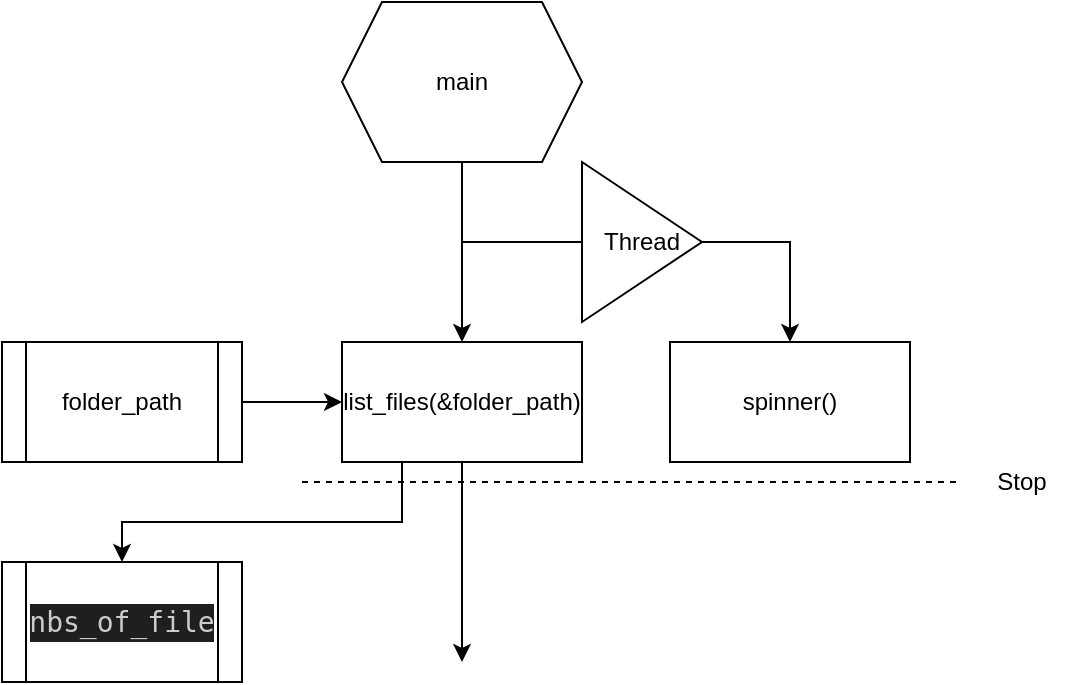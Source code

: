 <mxfile version="21.6.5" type="device">
  <diagram name="Page-1" id="t22ChGSzWdx-uK1gvFWy">
    <mxGraphModel dx="683" dy="401" grid="1" gridSize="10" guides="1" tooltips="1" connect="1" arrows="1" fold="1" page="1" pageScale="1" pageWidth="827" pageHeight="1169" math="0" shadow="0">
      <root>
        <mxCell id="0" />
        <mxCell id="1" parent="0" />
        <mxCell id="Wl1wPwH1q09lEzlDz1Lh-6" style="edgeStyle=orthogonalEdgeStyle;rounded=0;orthogonalLoop=1;jettySize=auto;html=1;entryX=0.5;entryY=0;entryDx=0;entryDy=0;" edge="1" parent="1" target="Wl1wPwH1q09lEzlDz1Lh-5">
          <mxGeometry relative="1" as="geometry">
            <mxPoint x="310" y="430" as="sourcePoint" />
            <mxPoint x="140" y="480" as="targetPoint" />
            <Array as="points">
              <mxPoint x="280" y="430" />
              <mxPoint x="280" y="470" />
              <mxPoint x="140" y="470" />
            </Array>
          </mxGeometry>
        </mxCell>
        <mxCell id="Wl1wPwH1q09lEzlDz1Lh-14" style="edgeStyle=orthogonalEdgeStyle;rounded=0;orthogonalLoop=1;jettySize=auto;html=1;" edge="1" parent="1" source="Wl1wPwH1q09lEzlDz1Lh-1">
          <mxGeometry relative="1" as="geometry">
            <mxPoint x="310" y="540" as="targetPoint" />
          </mxGeometry>
        </mxCell>
        <mxCell id="Wl1wPwH1q09lEzlDz1Lh-1" value="list_files(&amp;amp;folder_path)" style="rounded=0;whiteSpace=wrap;html=1;" vertex="1" parent="1">
          <mxGeometry x="250" y="380" width="120" height="60" as="geometry" />
        </mxCell>
        <mxCell id="Wl1wPwH1q09lEzlDz1Lh-2" value="spinner()" style="rounded=0;whiteSpace=wrap;html=1;" vertex="1" parent="1">
          <mxGeometry x="414" y="380" width="120" height="60" as="geometry" />
        </mxCell>
        <mxCell id="Wl1wPwH1q09lEzlDz1Lh-4" style="edgeStyle=orthogonalEdgeStyle;rounded=0;orthogonalLoop=1;jettySize=auto;html=1;entryX=0;entryY=0.5;entryDx=0;entryDy=0;" edge="1" parent="1" source="Wl1wPwH1q09lEzlDz1Lh-3" target="Wl1wPwH1q09lEzlDz1Lh-1">
          <mxGeometry relative="1" as="geometry" />
        </mxCell>
        <mxCell id="Wl1wPwH1q09lEzlDz1Lh-3" value="folder_path" style="shape=process;whiteSpace=wrap;html=1;backgroundOutline=1;" vertex="1" parent="1">
          <mxGeometry x="80" y="380" width="120" height="60" as="geometry" />
        </mxCell>
        <mxCell id="Wl1wPwH1q09lEzlDz1Lh-5" value="&lt;div style=&quot;color: rgb(204, 204, 204); background-color: rgb(31, 31, 31); font-family: &amp;quot;Droid Sans Mono&amp;quot;, &amp;quot;monospace&amp;quot;, monospace; font-size: 14px; line-height: 19px;&quot;&gt;nbs_of_file&lt;/div&gt;" style="shape=process;whiteSpace=wrap;html=1;backgroundOutline=1;" vertex="1" parent="1">
          <mxGeometry x="80" y="490" width="120" height="60" as="geometry" />
        </mxCell>
        <mxCell id="Wl1wPwH1q09lEzlDz1Lh-9" style="edgeStyle=orthogonalEdgeStyle;rounded=0;orthogonalLoop=1;jettySize=auto;html=1;entryX=0.5;entryY=0;entryDx=0;entryDy=0;" edge="1" parent="1" source="Wl1wPwH1q09lEzlDz1Lh-8" target="Wl1wPwH1q09lEzlDz1Lh-1">
          <mxGeometry relative="1" as="geometry" />
        </mxCell>
        <mxCell id="Wl1wPwH1q09lEzlDz1Lh-8" value="main" style="shape=hexagon;perimeter=hexagonPerimeter2;whiteSpace=wrap;html=1;fixedSize=1;" vertex="1" parent="1">
          <mxGeometry x="250" y="210" width="120" height="80" as="geometry" />
        </mxCell>
        <mxCell id="Wl1wPwH1q09lEzlDz1Lh-12" style="edgeStyle=orthogonalEdgeStyle;rounded=0;orthogonalLoop=1;jettySize=auto;html=1;exitX=1;exitY=0.5;exitDx=0;exitDy=0;" edge="1" parent="1" source="Wl1wPwH1q09lEzlDz1Lh-11" target="Wl1wPwH1q09lEzlDz1Lh-2">
          <mxGeometry relative="1" as="geometry" />
        </mxCell>
        <mxCell id="Wl1wPwH1q09lEzlDz1Lh-13" style="edgeStyle=orthogonalEdgeStyle;rounded=0;orthogonalLoop=1;jettySize=auto;html=1;entryX=0.5;entryY=1;entryDx=0;entryDy=0;exitX=0;exitY=0.5;exitDx=0;exitDy=0;endArrow=none;endFill=0;" edge="1" parent="1" source="Wl1wPwH1q09lEzlDz1Lh-11" target="Wl1wPwH1q09lEzlDz1Lh-8">
          <mxGeometry relative="1" as="geometry" />
        </mxCell>
        <mxCell id="Wl1wPwH1q09lEzlDz1Lh-11" value="Thread" style="triangle;whiteSpace=wrap;html=1;" vertex="1" parent="1">
          <mxGeometry x="370" y="290" width="60" height="80" as="geometry" />
        </mxCell>
        <mxCell id="Wl1wPwH1q09lEzlDz1Lh-16" value="" style="endArrow=none;dashed=1;html=1;rounded=0;" edge="1" parent="1" target="Wl1wPwH1q09lEzlDz1Lh-17">
          <mxGeometry width="50" height="50" relative="1" as="geometry">
            <mxPoint x="230" y="450" as="sourcePoint" />
            <mxPoint x="590" y="450" as="targetPoint" />
          </mxGeometry>
        </mxCell>
        <mxCell id="Wl1wPwH1q09lEzlDz1Lh-17" value="Stop" style="text;html=1;strokeColor=none;fillColor=none;align=center;verticalAlign=middle;whiteSpace=wrap;rounded=0;" vertex="1" parent="1">
          <mxGeometry x="560" y="435" width="60" height="30" as="geometry" />
        </mxCell>
      </root>
    </mxGraphModel>
  </diagram>
</mxfile>
